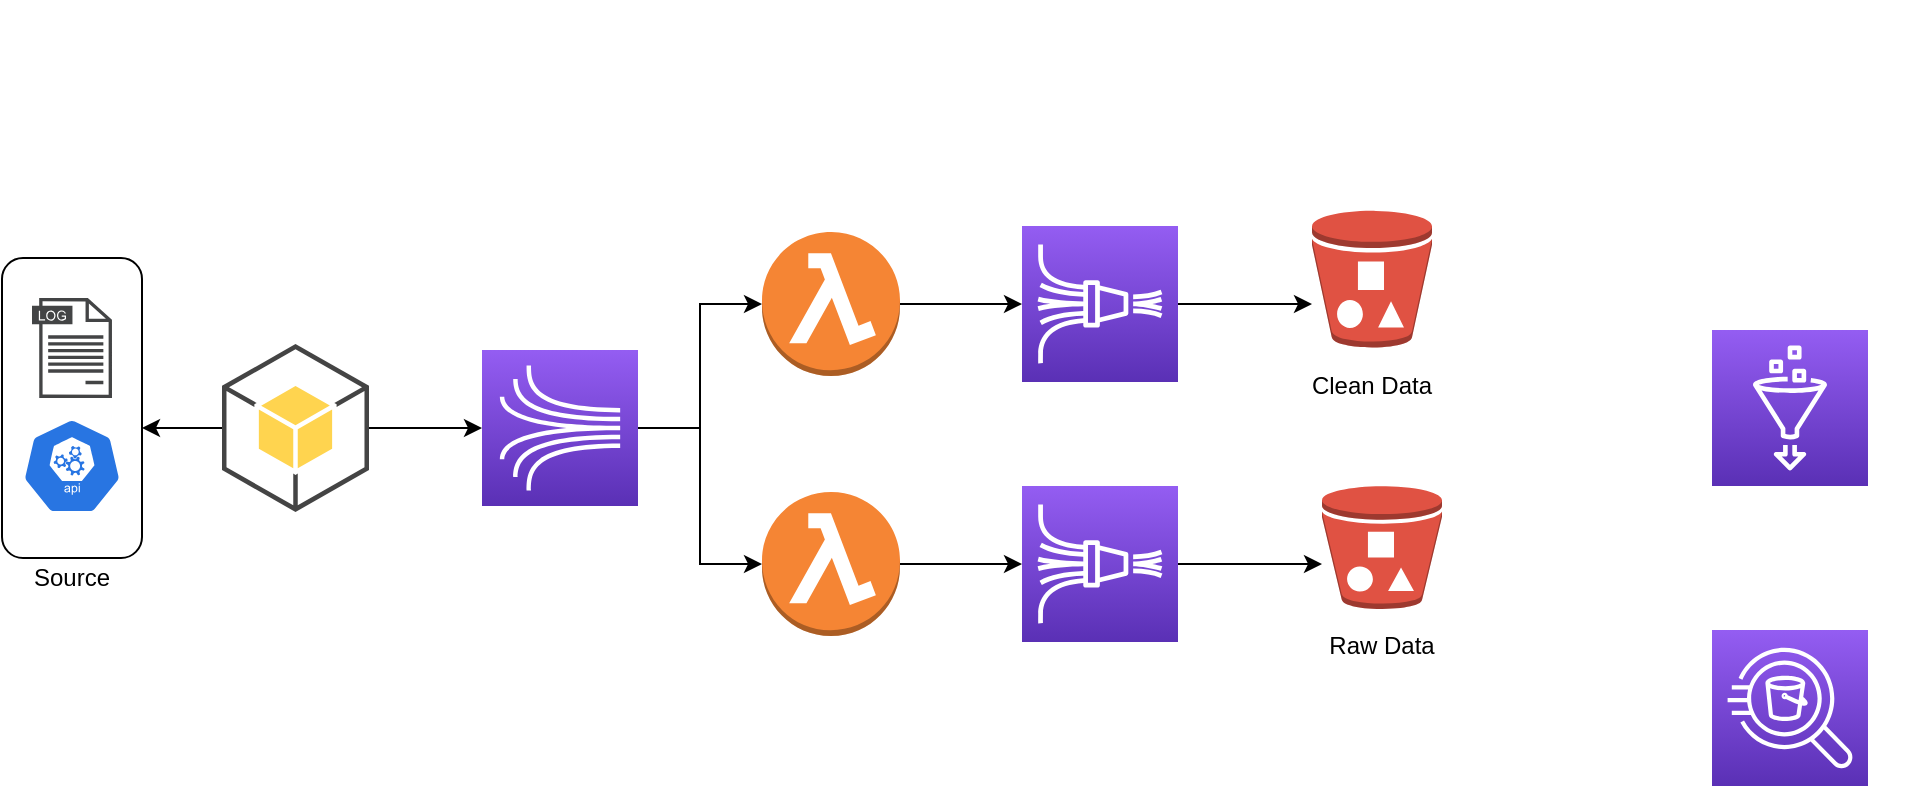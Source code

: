<mxfile version="12.7.1" type="github">
  <diagram id="I4_b89pJyK5yKUSI2D77" name="Page-1">
    <mxGraphModel dx="1186" dy="710" grid="1" gridSize="10" guides="1" tooltips="1" connect="1" arrows="1" fold="1" page="1" pageScale="1" pageWidth="1100" pageHeight="850" math="0" shadow="0">
      <root>
        <mxCell id="0" />
        <mxCell id="1" parent="0" />
        <mxCell id="qfMLcCLAxlHmTJT1-eZX-3" style="edgeStyle=orthogonalEdgeStyle;rounded=0;orthogonalLoop=1;jettySize=auto;html=1;" parent="1" source="msdwBEozecvnglc0cFIi-5" target="msdwBEozecvnglc0cFIi-17" edge="1">
          <mxGeometry relative="1" as="geometry" />
        </mxCell>
        <mxCell id="iB21D7rwpl39QdJmjHJX-4" style="edgeStyle=orthogonalEdgeStyle;rounded=0;orthogonalLoop=1;jettySize=auto;html=1;entryX=0;entryY=0.5;entryDx=0;entryDy=0;entryPerimeter=0;" edge="1" parent="1" source="msdwBEozecvnglc0cFIi-5" target="iB21D7rwpl39QdJmjHJX-1">
          <mxGeometry relative="1" as="geometry" />
        </mxCell>
        <mxCell id="msdwBEozecvnglc0cFIi-5" value="" style="outlineConnect=0;fontColor=#232F3E;gradientColor=#945DF2;gradientDirection=north;fillColor=#5A30B5;strokeColor=#ffffff;dashed=0;verticalLabelPosition=bottom;verticalAlign=top;align=center;html=1;fontSize=12;fontStyle=0;aspect=fixed;shape=mxgraph.aws4.resourceIcon;resIcon=mxgraph.aws4.kinesis;" parent="1" vertex="1">
          <mxGeometry x="310" y="315" width="78" height="78" as="geometry" />
        </mxCell>
        <mxCell id="msdwBEozecvnglc0cFIi-10" style="edgeStyle=orthogonalEdgeStyle;rounded=0;orthogonalLoop=1;jettySize=auto;html=1;exitX=1;exitY=0.5;exitDx=0;exitDy=0;exitPerimeter=0;" parent="1" source="msdwBEozecvnglc0cFIi-9" target="msdwBEozecvnglc0cFIi-5" edge="1">
          <mxGeometry relative="1" as="geometry">
            <Array as="points">
              <mxPoint x="330" y="354" />
              <mxPoint x="330" y="354" />
            </Array>
          </mxGeometry>
        </mxCell>
        <mxCell id="dA_Fr0E2Y4Iny53UVIl9-11" style="edgeStyle=orthogonalEdgeStyle;rounded=0;orthogonalLoop=1;jettySize=auto;html=1;" parent="1" source="msdwBEozecvnglc0cFIi-9" edge="1">
          <mxGeometry relative="1" as="geometry">
            <mxPoint x="140" y="354" as="targetPoint" />
          </mxGeometry>
        </mxCell>
        <mxCell id="msdwBEozecvnglc0cFIi-9" value="" style="outlineConnect=0;dashed=0;verticalLabelPosition=bottom;verticalAlign=top;align=center;html=1;shape=mxgraph.aws3.android;fillColor=#FFD44F;gradientColor=none;" parent="1" vertex="1">
          <mxGeometry x="180" y="312" width="73.5" height="84" as="geometry" />
        </mxCell>
        <mxCell id="msdwBEozecvnglc0cFIi-11" value="" style="outlineConnect=0;fontColor=#232F3E;gradientColor=#945DF2;gradientDirection=north;fillColor=#5A30B5;strokeColor=#ffffff;dashed=0;verticalLabelPosition=bottom;verticalAlign=top;align=center;html=1;fontSize=12;fontStyle=0;aspect=fixed;shape=mxgraph.aws4.resourceIcon;resIcon=mxgraph.aws4.kinesis_data_firehose;" parent="1" vertex="1">
          <mxGeometry x="580" y="253" width="78" height="78" as="geometry" />
        </mxCell>
        <mxCell id="KBTJcN20acUAVPkmVkL6-18" value="" style="outlineConnect=0;fontColor=#232F3E;gradientColor=#945DF2;gradientDirection=north;fillColor=#5A30B5;strokeColor=#ffffff;dashed=0;verticalLabelPosition=bottom;verticalAlign=top;align=center;html=1;fontSize=12;fontStyle=0;aspect=fixed;shape=mxgraph.aws4.resourceIcon;resIcon=mxgraph.aws4.kinesis_data_firehose;" parent="1" vertex="1">
          <mxGeometry x="580" y="383" width="78" height="78" as="geometry" />
        </mxCell>
        <mxCell id="qfMLcCLAxlHmTJT1-eZX-2" style="edgeStyle=orthogonalEdgeStyle;rounded=0;orthogonalLoop=1;jettySize=auto;html=1;" parent="1" source="msdwBEozecvnglc0cFIi-17" target="KBTJcN20acUAVPkmVkL6-18" edge="1">
          <mxGeometry relative="1" as="geometry" />
        </mxCell>
        <mxCell id="msdwBEozecvnglc0cFIi-17" value="" style="outlineConnect=0;dashed=0;verticalLabelPosition=bottom;verticalAlign=top;align=center;html=1;shape=mxgraph.aws3.lambda_function;fillColor=#F58534;gradientColor=none;" parent="1" vertex="1">
          <mxGeometry x="450" y="386" width="69" height="72" as="geometry" />
        </mxCell>
        <mxCell id="iB21D7rwpl39QdJmjHJX-3" style="edgeStyle=orthogonalEdgeStyle;rounded=0;orthogonalLoop=1;jettySize=auto;html=1;" edge="1" parent="1" source="iB21D7rwpl39QdJmjHJX-1" target="msdwBEozecvnglc0cFIi-11">
          <mxGeometry relative="1" as="geometry" />
        </mxCell>
        <mxCell id="iB21D7rwpl39QdJmjHJX-1" value="" style="outlineConnect=0;dashed=0;verticalLabelPosition=bottom;verticalAlign=top;align=center;html=1;shape=mxgraph.aws3.lambda_function;fillColor=#F58534;gradientColor=none;" vertex="1" parent="1">
          <mxGeometry x="450" y="256" width="69" height="72" as="geometry" />
        </mxCell>
        <mxCell id="KBTJcN20acUAVPkmVkL6-5" value="" style="edgeStyle=segmentEdgeStyle;endArrow=classic;html=1;" parent="1" source="KBTJcN20acUAVPkmVkL6-18" target="KBTJcN20acUAVPkmVkL6-2" edge="1">
          <mxGeometry width="50" height="50" relative="1" as="geometry">
            <mxPoint x="708" y="425" as="sourcePoint" />
            <mxPoint x="758" y="375" as="targetPoint" />
            <Array as="points" />
          </mxGeometry>
        </mxCell>
        <mxCell id="KBTJcN20acUAVPkmVkL6-7" value="" style="group" parent="1" vertex="1" connectable="0">
          <mxGeometry x="730" y="383" width="60" height="90" as="geometry" />
        </mxCell>
        <mxCell id="KBTJcN20acUAVPkmVkL6-2" value="" style="outlineConnect=0;dashed=0;verticalLabelPosition=bottom;verticalAlign=top;align=center;html=1;shape=mxgraph.aws3.bucket_with_objects;fillColor=#E05243;gradientColor=none;" parent="KBTJcN20acUAVPkmVkL6-7" vertex="1">
          <mxGeometry width="60" height="61.5" as="geometry" />
        </mxCell>
        <mxCell id="KBTJcN20acUAVPkmVkL6-6" value="Raw Data&lt;br&gt;" style="text;html=1;strokeColor=none;fillColor=none;align=center;verticalAlign=middle;whiteSpace=wrap;rounded=0;" parent="KBTJcN20acUAVPkmVkL6-7" vertex="1">
          <mxGeometry x="2.25" y="70" width="55.5" height="20" as="geometry" />
        </mxCell>
        <mxCell id="KBTJcN20acUAVPkmVkL6-14" value="" style="group" parent="1" vertex="1" connectable="0">
          <mxGeometry x="720" y="253" width="70" height="100" as="geometry" />
        </mxCell>
        <mxCell id="KBTJcN20acUAVPkmVkL6-3" value="" style="outlineConnect=0;dashed=0;verticalLabelPosition=bottom;verticalAlign=top;align=center;html=1;shape=mxgraph.aws3.bucket_with_objects;fillColor=#E05243;gradientColor=none;" parent="KBTJcN20acUAVPkmVkL6-14" vertex="1">
          <mxGeometry x="5" y="-7.76" width="60" height="68.524" as="geometry" />
        </mxCell>
        <mxCell id="KBTJcN20acUAVPkmVkL6-13" value="Clean Data" style="text;html=1;strokeColor=none;fillColor=none;align=center;verticalAlign=middle;whiteSpace=wrap;rounded=0;" parent="KBTJcN20acUAVPkmVkL6-14" vertex="1">
          <mxGeometry y="68.526" width="70" height="22.284" as="geometry" />
        </mxCell>
        <mxCell id="KBTJcN20acUAVPkmVkL6-17" style="edgeStyle=orthogonalEdgeStyle;rounded=0;orthogonalLoop=1;jettySize=auto;html=1;" parent="1" source="msdwBEozecvnglc0cFIi-11" target="KBTJcN20acUAVPkmVkL6-3" edge="1">
          <mxGeometry relative="1" as="geometry">
            <mxPoint x="821" y="393" as="sourcePoint" />
            <Array as="points">
              <mxPoint x="751" y="292" />
              <mxPoint x="751" y="292" />
            </Array>
          </mxGeometry>
        </mxCell>
        <mxCell id="54J6BA97mhN1NG6WMX5h-1" value="" style="shape=image;html=1;verticalAlign=top;verticalLabelPosition=bottom;labelBackgroundColor=#ffffff;imageAspect=0;aspect=fixed;image=https://cdn2.iconfinder.com/data/icons/amazon-aws-stencils/100/Database_copy_DynamoDB-128.png" parent="1" vertex="1">
          <mxGeometry x="900" y="140" width="128" height="128" as="geometry" />
        </mxCell>
        <mxCell id="54J6BA97mhN1NG6WMX5h-2" value="" style="outlineConnect=0;fontColor=#232F3E;gradientColor=#945DF2;gradientDirection=north;fillColor=#5A30B5;strokeColor=#ffffff;dashed=0;verticalLabelPosition=bottom;verticalAlign=top;align=center;html=1;fontSize=12;fontStyle=0;aspect=fixed;shape=mxgraph.aws4.resourceIcon;resIcon=mxgraph.aws4.glue;" parent="1" vertex="1">
          <mxGeometry x="925" y="305" width="78" height="78" as="geometry" />
        </mxCell>
        <mxCell id="54J6BA97mhN1NG6WMX5h-4" value="" style="outlineConnect=0;fontColor=#232F3E;gradientColor=#945DF2;gradientDirection=north;fillColor=#5A30B5;strokeColor=#ffffff;dashed=0;verticalLabelPosition=bottom;verticalAlign=top;align=center;html=1;fontSize=12;fontStyle=0;aspect=fixed;shape=mxgraph.aws4.resourceIcon;resIcon=mxgraph.aws4.athena;" parent="1" vertex="1">
          <mxGeometry x="925" y="455" width="78" height="78" as="geometry" />
        </mxCell>
        <mxCell id="dA_Fr0E2Y4Iny53UVIl9-10" value="" style="group" parent="1" vertex="1" connectable="0">
          <mxGeometry x="70" y="269" width="70" height="170" as="geometry" />
        </mxCell>
        <mxCell id="dA_Fr0E2Y4Iny53UVIl9-5" value="" style="rounded=1;whiteSpace=wrap;html=1;" parent="dA_Fr0E2Y4Iny53UVIl9-10" vertex="1">
          <mxGeometry width="70" height="150" as="geometry" />
        </mxCell>
        <mxCell id="dA_Fr0E2Y4Iny53UVIl9-1" value="" style="pointerEvents=1;shadow=0;dashed=0;html=1;strokeColor=none;fillColor=#434445;aspect=fixed;labelPosition=center;verticalLabelPosition=bottom;verticalAlign=top;align=center;outlineConnect=0;shape=mxgraph.vvd.log_files;" parent="dA_Fr0E2Y4Iny53UVIl9-10" vertex="1">
          <mxGeometry x="15" y="20" width="40" height="50" as="geometry" />
        </mxCell>
        <mxCell id="dA_Fr0E2Y4Iny53UVIl9-2" value="" style="html=1;dashed=0;whitespace=wrap;fillColor=#2875E2;strokeColor=#ffffff;points=[[0.005,0.63,0],[0.1,0.2,0],[0.9,0.2,0],[0.5,0,0],[0.995,0.63,0],[0.72,0.99,0],[0.5,1,0],[0.28,0.99,0]];shape=mxgraph.kubernetes.icon;prIcon=api" parent="dA_Fr0E2Y4Iny53UVIl9-10" vertex="1">
          <mxGeometry x="10" y="80" width="50" height="48" as="geometry" />
        </mxCell>
        <mxCell id="dA_Fr0E2Y4Iny53UVIl9-7" style="edgeStyle=orthogonalEdgeStyle;rounded=0;orthogonalLoop=1;jettySize=auto;html=1;exitX=0.5;exitY=1;exitDx=0;exitDy=0;" parent="dA_Fr0E2Y4Iny53UVIl9-10" source="dA_Fr0E2Y4Iny53UVIl9-5" target="dA_Fr0E2Y4Iny53UVIl9-5" edge="1">
          <mxGeometry relative="1" as="geometry" />
        </mxCell>
        <mxCell id="dA_Fr0E2Y4Iny53UVIl9-8" value="Source" style="text;html=1;strokeColor=none;fillColor=none;align=center;verticalAlign=middle;whiteSpace=wrap;rounded=0;" parent="dA_Fr0E2Y4Iny53UVIl9-10" vertex="1">
          <mxGeometry x="15" y="150" width="40" height="20" as="geometry" />
        </mxCell>
      </root>
    </mxGraphModel>
  </diagram>
</mxfile>
